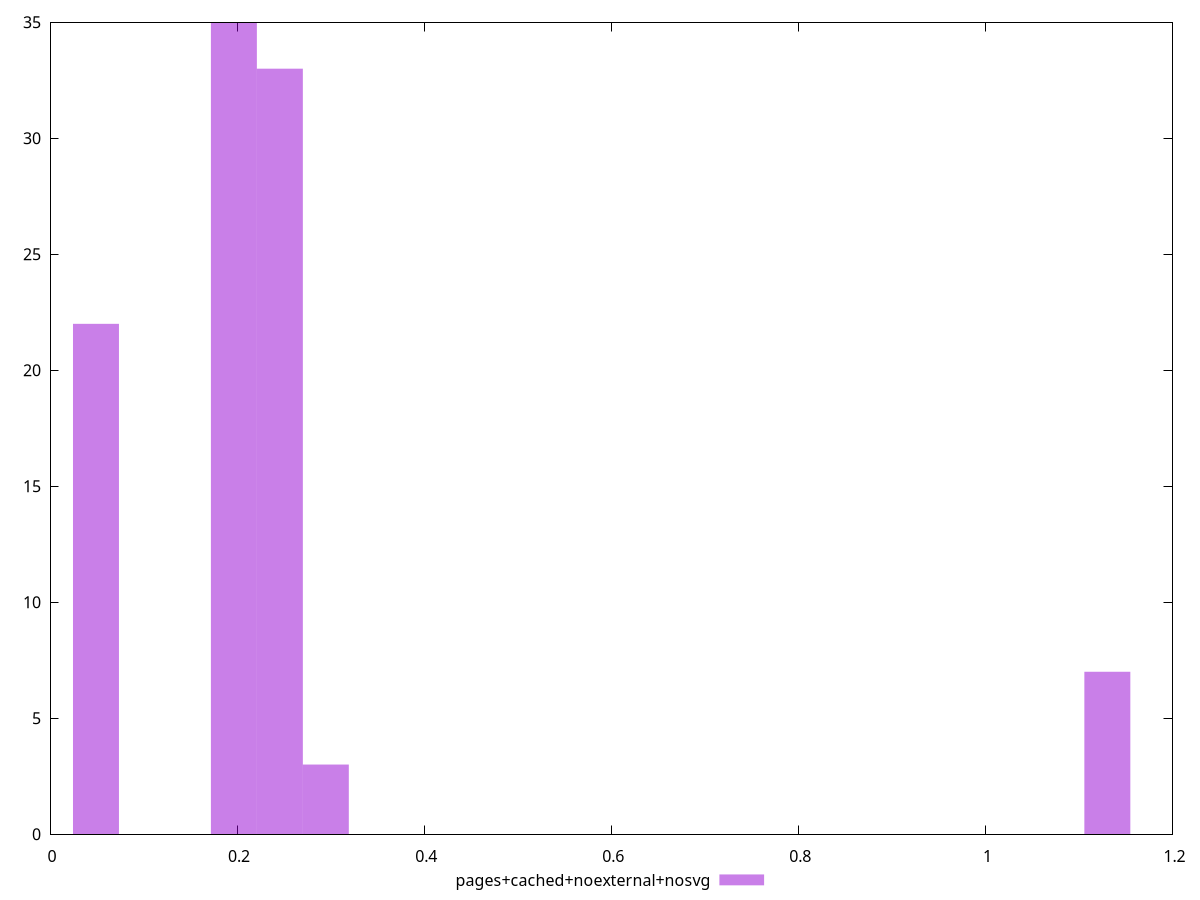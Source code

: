 $_pagesCachedNoexternalNosvg <<EOF
0.04914532927753836 22
0.19658131711015345 35
0.24572664638769182 33
0.29487197566523016 3
1.1303425733833823 7
EOF
set key outside below
set terminal pngcairo
set output "report_00006_2020-11-02T20-21-41.718Z/cumulative-layout-shift/pages+cached+noexternal+nosvg//raw_hist.png"
set yrange [0:35]
set boxwidth 0.04914532927753836
set style fill transparent solid 0.5 noborder
plot $_pagesCachedNoexternalNosvg title "pages+cached+noexternal+nosvg" with boxes ,
